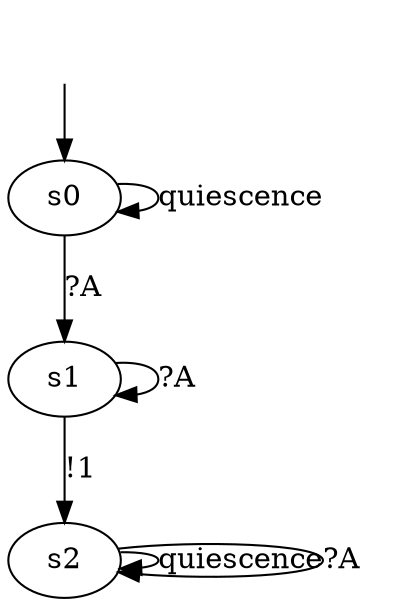 digraph "../../DotModels/Iolts/01_iolts" {
s0 [label=s0];
s1 [label=s1];
s2 [label=s2];
s0 -> s0  [label=quiescence];
s0 -> s1  [label="?A"];
s1 -> s2  [label="!1"];
s1 -> s1  [label="?A"];
s2 -> s2  [label=quiescence];
s2 -> s2  [label="?A"];
__start0 [label="", shape=none];
__start0 -> s0  [label=""];
}
